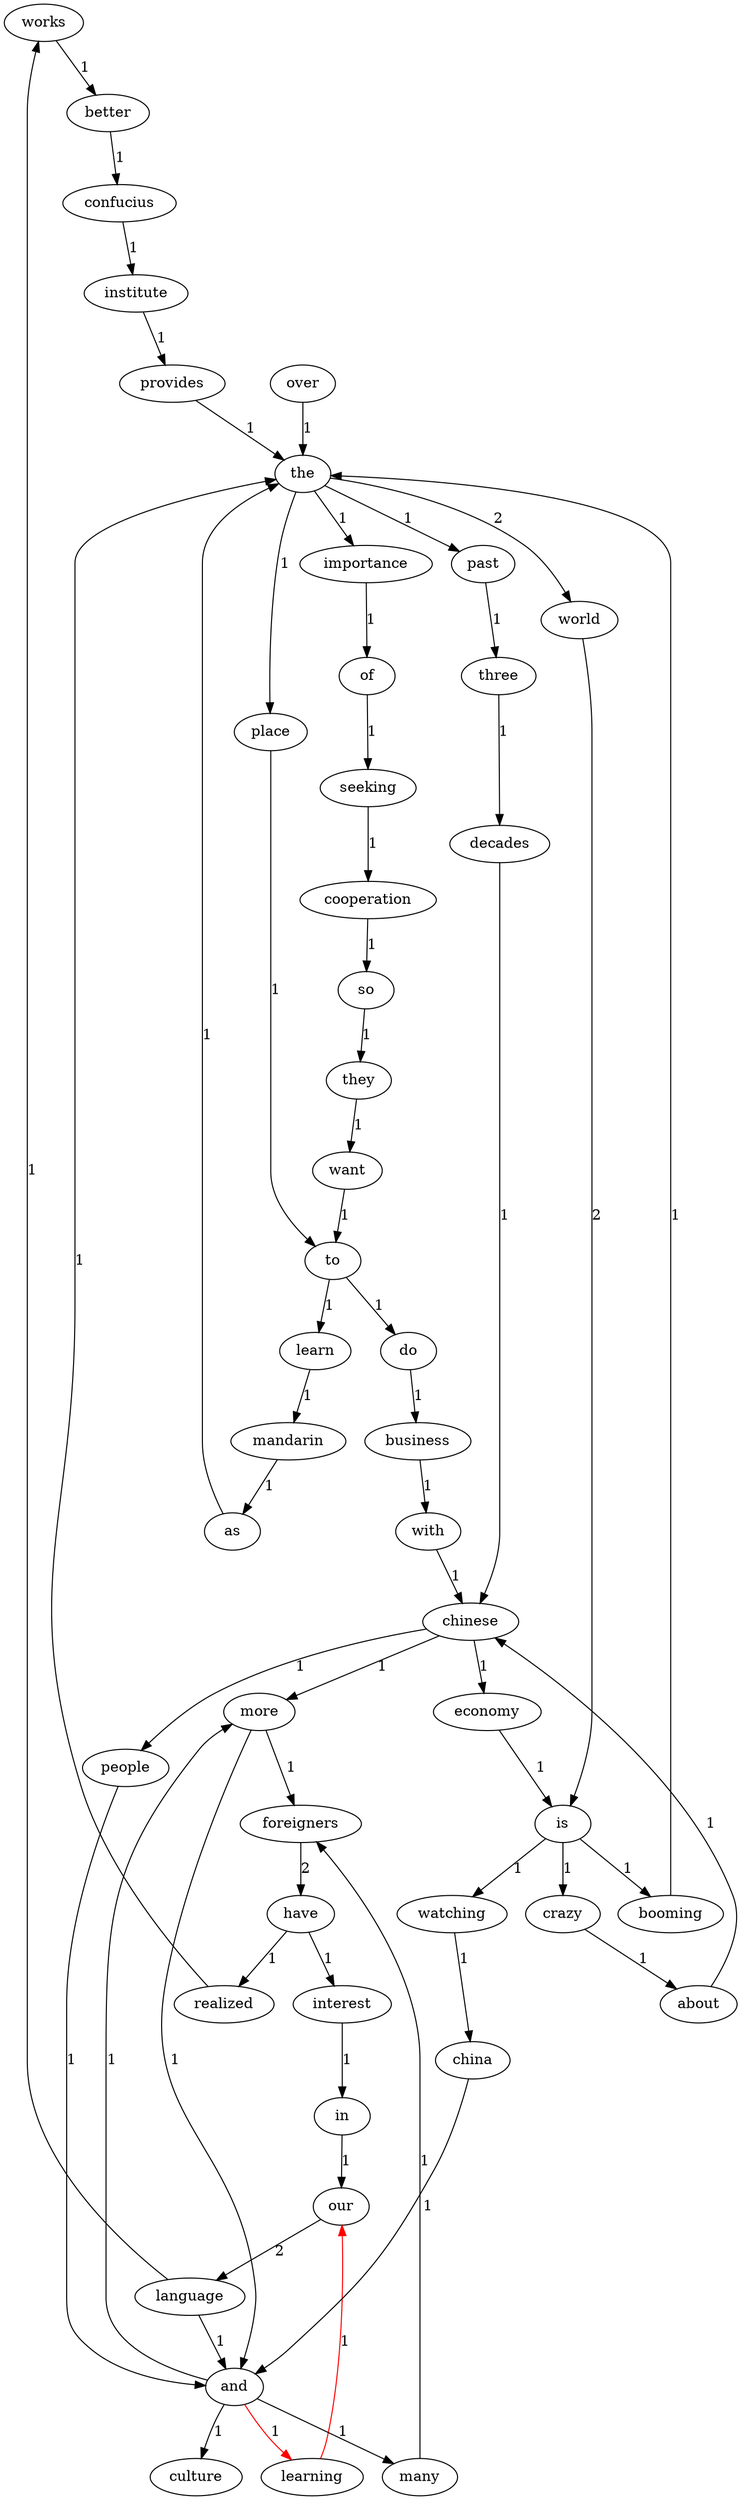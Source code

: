 digraph G {
    "works" -> "better" [label="1"];
    "foreigners" -> "have" [label="2"];
    "importance" -> "of" [label="1"];
    "about" -> "chinese" [label="1"];
    "learning" -> "our" [label="1", color="red"];
    "language" -> "works" [label="1"];
    "language" -> "and" [label="1"];
    "do" -> "business" [label="1"];
    "booming" -> "the" [label="1"];
    "three" -> "decades" [label="1"];
    "watching" -> "china" [label="1"];
    "our" -> "language" [label="2"];
    "chinese" -> "more" [label="1"];
    "chinese" -> "economy" [label="1"];
    "chinese" -> "people" [label="1"];
    "world" -> "is" [label="2"];
    "interest" -> "in" [label="1"];
    "and" -> "more" [label="1"];
    "and" -> "culture" [label="1"];
    "and" -> "learning" [label="1", color="red"];
    "and" -> "many" [label="1"];
    "provides" -> "the" [label="1"];
    "of" -> "seeking" [label="1"];
    "have" -> "interest" [label="1"];
    "have" -> "realized" [label="1"];
    "place" -> "to" [label="1"];
    "so" -> "they" [label="1"];
    "they" -> "want" [label="1"];
    "cooperation" -> "so" [label="1"];
    "over" -> "the" [label="1"];
    "mandarin" -> "as" [label="1"];
    "confucius" -> "institute" [label="1"];
    "business" -> "with" [label="1"];
    "learn" -> "mandarin" [label="1"];
    "in" -> "our" [label="1"];
    "past" -> "three" [label="1"];
    "more" -> "foreigners" [label="1"];
    "more" -> "and" [label="1"];
    "want" -> "to" [label="1"];
    "is" -> "crazy" [label="1"];
    "is" -> "booming" [label="1"];
    "is" -> "watching" [label="1"];
    "realized" -> "the" [label="1"];
    "economy" -> "is" [label="1"];
    "many" -> "foreigners" [label="1"];
    "seeking" -> "cooperation" [label="1"];
    "people" -> "and" [label="1"];
    "the" -> "world" [label="2"];
    "the" -> "past" [label="1"];
    "the" -> "importance" [label="1"];
    "the" -> "place" [label="1"];
    "better" -> "confucius" [label="1"];
    "with" -> "chinese" [label="1"];
    "as" -> "the" [label="1"];
    "china" -> "and" [label="1"];
    "crazy" -> "about" [label="1"];
    "decades" -> "chinese" [label="1"];
    "institute" -> "provides" [label="1"];
    "to" -> "learn" [label="1"];
    "to" -> "do" [label="1"];
}
